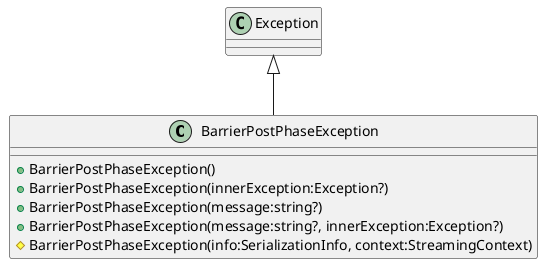 @startuml
class BarrierPostPhaseException {
    + BarrierPostPhaseException()
    + BarrierPostPhaseException(innerException:Exception?)
    + BarrierPostPhaseException(message:string?)
    + BarrierPostPhaseException(message:string?, innerException:Exception?)
    # BarrierPostPhaseException(info:SerializationInfo, context:StreamingContext)
}
Exception <|-- BarrierPostPhaseException
@enduml
